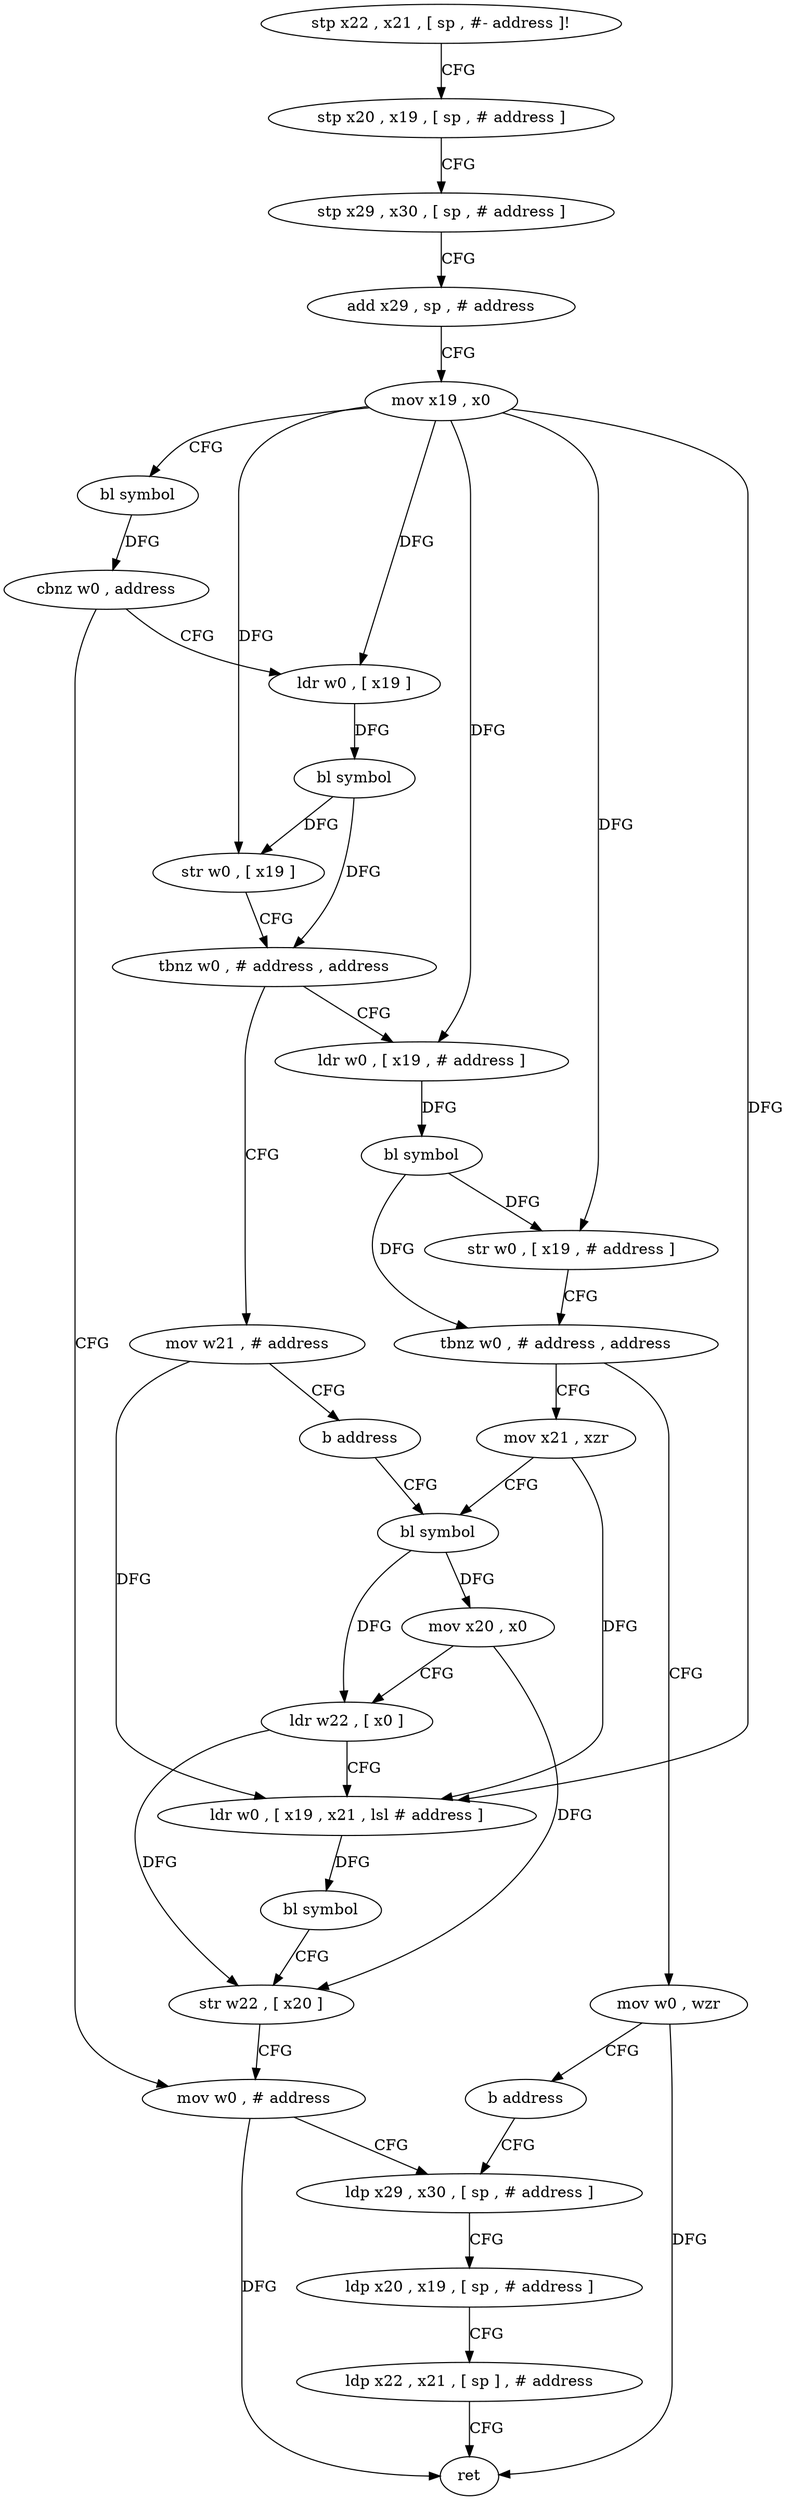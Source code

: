 digraph "func" {
"4233404" [label = "stp x22 , x21 , [ sp , #- address ]!" ]
"4233408" [label = "stp x20 , x19 , [ sp , # address ]" ]
"4233412" [label = "stp x29 , x30 , [ sp , # address ]" ]
"4233416" [label = "add x29 , sp , # address" ]
"4233420" [label = "mov x19 , x0" ]
"4233424" [label = "bl symbol" ]
"4233428" [label = "cbnz w0 , address" ]
"4233508" [label = "mov w0 , # address" ]
"4233432" [label = "ldr w0 , [ x19 ]" ]
"4233512" [label = "ldp x29 , x30 , [ sp , # address ]" ]
"4233436" [label = "bl symbol" ]
"4233440" [label = "str w0 , [ x19 ]" ]
"4233444" [label = "tbnz w0 , # address , address" ]
"4233472" [label = "mov w21 , # address" ]
"4233448" [label = "ldr w0 , [ x19 , # address ]" ]
"4233476" [label = "b address" ]
"4233484" [label = "bl symbol" ]
"4233452" [label = "bl symbol" ]
"4233456" [label = "str w0 , [ x19 , # address ]" ]
"4233460" [label = "tbnz w0 , # address , address" ]
"4233480" [label = "mov x21 , xzr" ]
"4233464" [label = "mov w0 , wzr" ]
"4233488" [label = "mov x20 , x0" ]
"4233492" [label = "ldr w22 , [ x0 ]" ]
"4233496" [label = "ldr w0 , [ x19 , x21 , lsl # address ]" ]
"4233500" [label = "bl symbol" ]
"4233504" [label = "str w22 , [ x20 ]" ]
"4233468" [label = "b address" ]
"4233516" [label = "ldp x20 , x19 , [ sp , # address ]" ]
"4233520" [label = "ldp x22 , x21 , [ sp ] , # address" ]
"4233524" [label = "ret" ]
"4233404" -> "4233408" [ label = "CFG" ]
"4233408" -> "4233412" [ label = "CFG" ]
"4233412" -> "4233416" [ label = "CFG" ]
"4233416" -> "4233420" [ label = "CFG" ]
"4233420" -> "4233424" [ label = "CFG" ]
"4233420" -> "4233432" [ label = "DFG" ]
"4233420" -> "4233440" [ label = "DFG" ]
"4233420" -> "4233448" [ label = "DFG" ]
"4233420" -> "4233456" [ label = "DFG" ]
"4233420" -> "4233496" [ label = "DFG" ]
"4233424" -> "4233428" [ label = "DFG" ]
"4233428" -> "4233508" [ label = "CFG" ]
"4233428" -> "4233432" [ label = "CFG" ]
"4233508" -> "4233512" [ label = "CFG" ]
"4233508" -> "4233524" [ label = "DFG" ]
"4233432" -> "4233436" [ label = "DFG" ]
"4233512" -> "4233516" [ label = "CFG" ]
"4233436" -> "4233440" [ label = "DFG" ]
"4233436" -> "4233444" [ label = "DFG" ]
"4233440" -> "4233444" [ label = "CFG" ]
"4233444" -> "4233472" [ label = "CFG" ]
"4233444" -> "4233448" [ label = "CFG" ]
"4233472" -> "4233476" [ label = "CFG" ]
"4233472" -> "4233496" [ label = "DFG" ]
"4233448" -> "4233452" [ label = "DFG" ]
"4233476" -> "4233484" [ label = "CFG" ]
"4233484" -> "4233488" [ label = "DFG" ]
"4233484" -> "4233492" [ label = "DFG" ]
"4233452" -> "4233456" [ label = "DFG" ]
"4233452" -> "4233460" [ label = "DFG" ]
"4233456" -> "4233460" [ label = "CFG" ]
"4233460" -> "4233480" [ label = "CFG" ]
"4233460" -> "4233464" [ label = "CFG" ]
"4233480" -> "4233484" [ label = "CFG" ]
"4233480" -> "4233496" [ label = "DFG" ]
"4233464" -> "4233468" [ label = "CFG" ]
"4233464" -> "4233524" [ label = "DFG" ]
"4233488" -> "4233492" [ label = "CFG" ]
"4233488" -> "4233504" [ label = "DFG" ]
"4233492" -> "4233496" [ label = "CFG" ]
"4233492" -> "4233504" [ label = "DFG" ]
"4233496" -> "4233500" [ label = "DFG" ]
"4233500" -> "4233504" [ label = "CFG" ]
"4233504" -> "4233508" [ label = "CFG" ]
"4233468" -> "4233512" [ label = "CFG" ]
"4233516" -> "4233520" [ label = "CFG" ]
"4233520" -> "4233524" [ label = "CFG" ]
}
